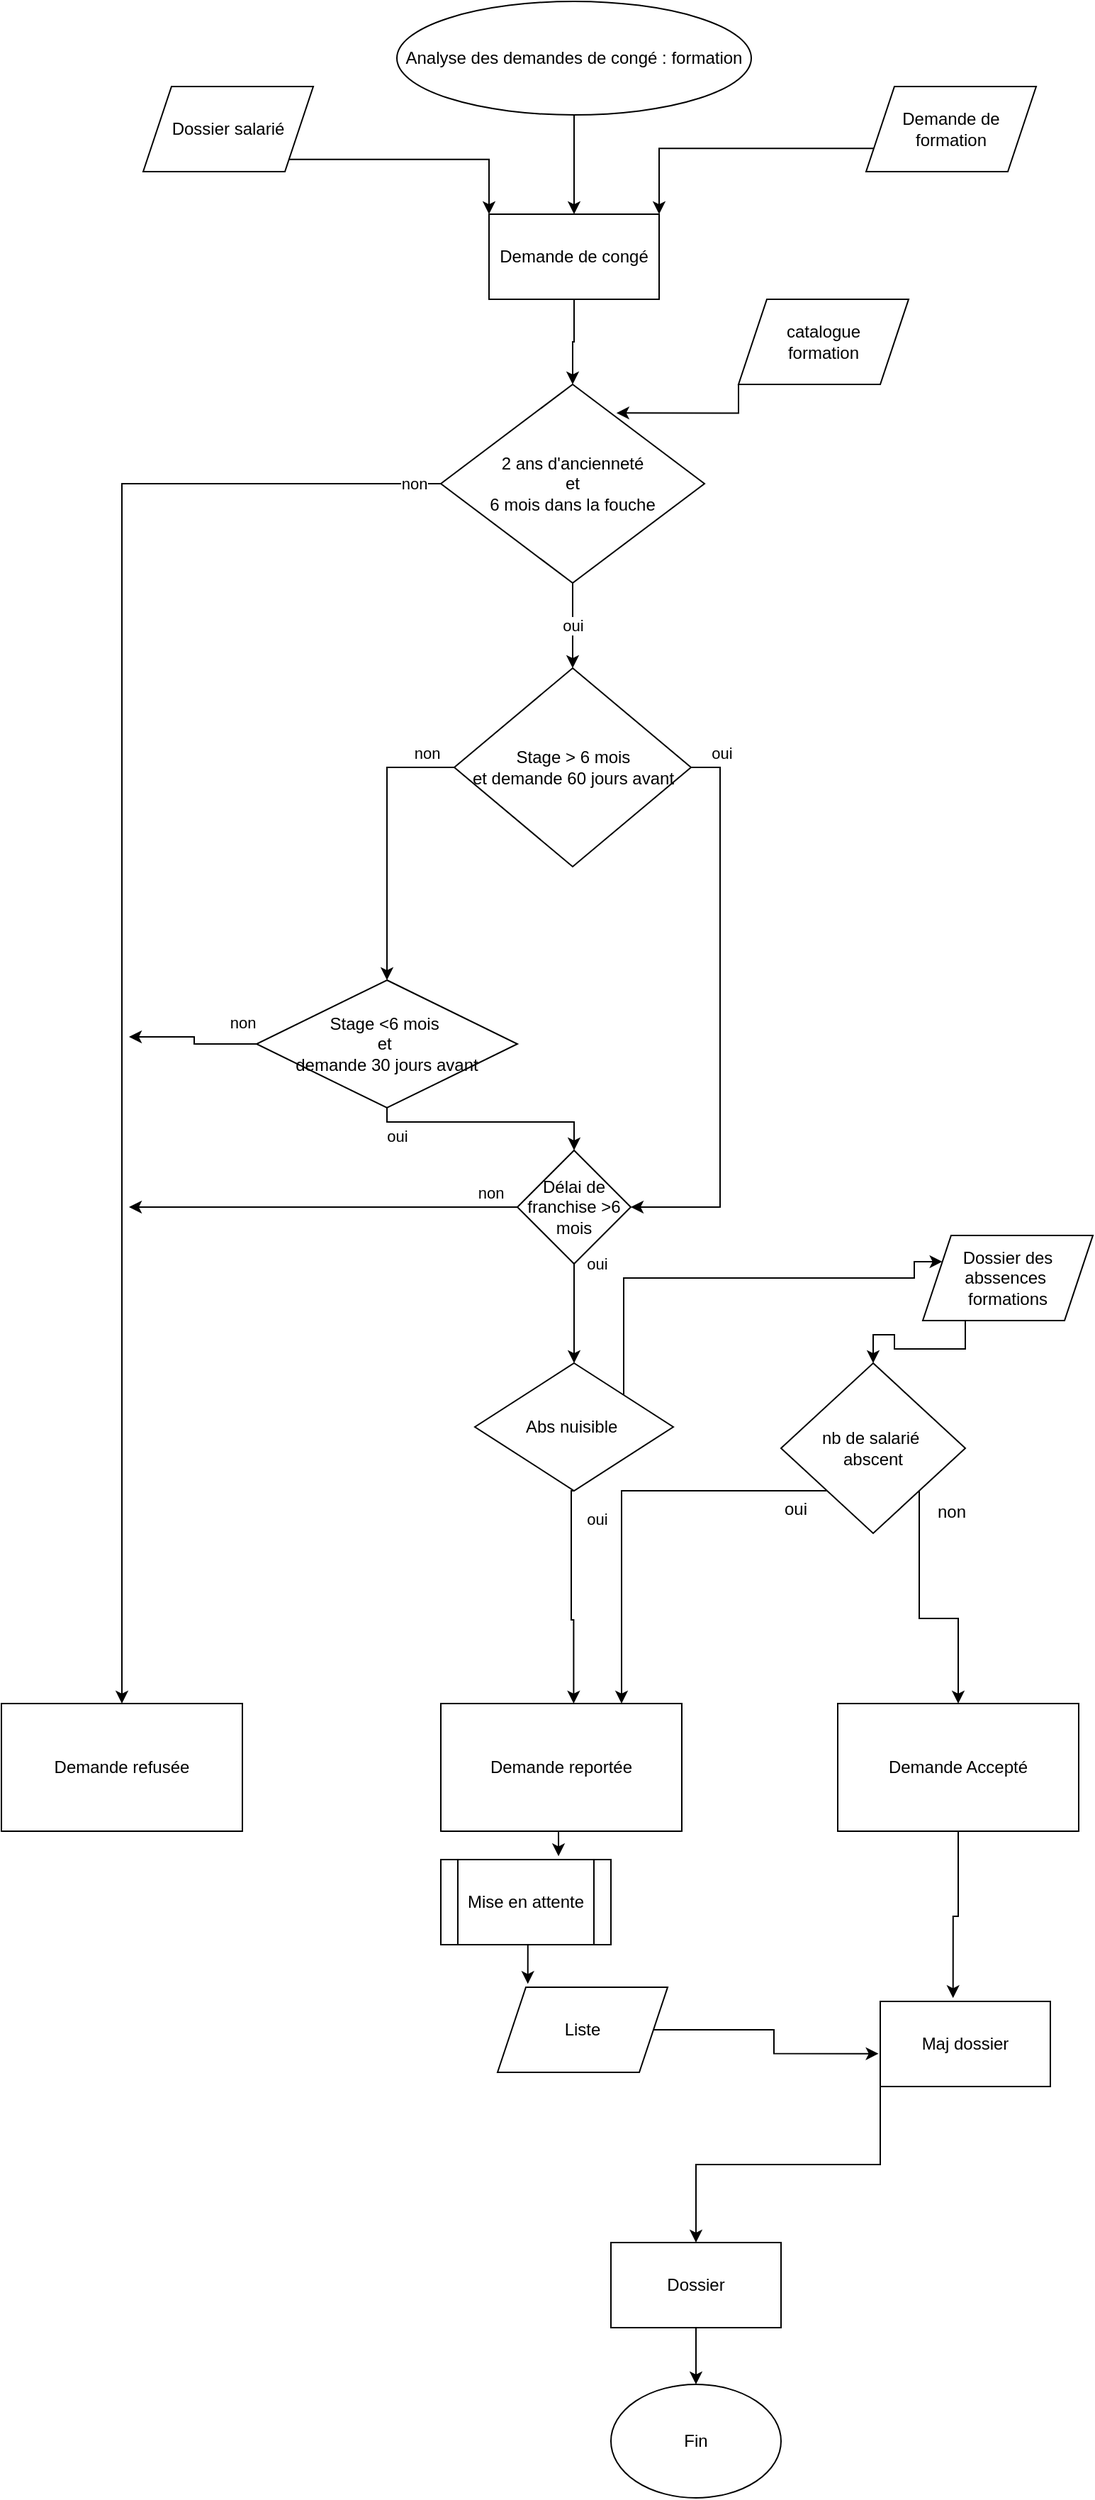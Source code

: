 <mxfile version="24.2.3" type="github">
  <diagram name="Page-1" id="WHO5cMsDMsLjXfPXbsgw">
    <mxGraphModel dx="1062" dy="579" grid="1" gridSize="10" guides="1" tooltips="1" connect="1" arrows="1" fold="1" page="1" pageScale="1" pageWidth="827" pageHeight="1169" math="0" shadow="0">
      <root>
        <mxCell id="0" />
        <mxCell id="1" parent="0" />
        <mxCell id="3_qst0NbUyWHlaPV9hMc-36" style="edgeStyle=orthogonalEdgeStyle;rounded=0;orthogonalLoop=1;jettySize=auto;html=1;entryX=0.5;entryY=0;entryDx=0;entryDy=0;" edge="1" parent="1" source="3_qst0NbUyWHlaPV9hMc-25" target="3_qst0NbUyWHlaPV9hMc-27">
          <mxGeometry relative="1" as="geometry" />
        </mxCell>
        <mxCell id="3_qst0NbUyWHlaPV9hMc-25" value="Analyse des demandes de congé : formation" style="ellipse;whiteSpace=wrap;html=1;" vertex="1" parent="1">
          <mxGeometry x="289" width="250" height="80" as="geometry" />
        </mxCell>
        <mxCell id="3_qst0NbUyWHlaPV9hMc-35" style="edgeStyle=orthogonalEdgeStyle;rounded=0;orthogonalLoop=1;jettySize=auto;html=1;entryX=0.5;entryY=0;entryDx=0;entryDy=0;" edge="1" parent="1" source="3_qst0NbUyWHlaPV9hMc-27" target="3_qst0NbUyWHlaPV9hMc-29">
          <mxGeometry relative="1" as="geometry" />
        </mxCell>
        <mxCell id="3_qst0NbUyWHlaPV9hMc-27" value="Demande de congé" style="rounded=0;whiteSpace=wrap;html=1;" vertex="1" parent="1">
          <mxGeometry x="354" y="150" width="120" height="60" as="geometry" />
        </mxCell>
        <mxCell id="3_qst0NbUyWHlaPV9hMc-34" style="edgeStyle=orthogonalEdgeStyle;rounded=0;orthogonalLoop=1;jettySize=auto;html=1;" edge="1" parent="1" source="3_qst0NbUyWHlaPV9hMc-29" target="3_qst0NbUyWHlaPV9hMc-32">
          <mxGeometry relative="1" as="geometry" />
        </mxCell>
        <mxCell id="3_qst0NbUyWHlaPV9hMc-37" value="non" style="edgeLabel;html=1;align=center;verticalAlign=middle;resizable=0;points=[];" vertex="1" connectable="0" parent="3_qst0NbUyWHlaPV9hMc-34">
          <mxGeometry x="-0.964" relative="1" as="geometry">
            <mxPoint as="offset" />
          </mxGeometry>
        </mxCell>
        <mxCell id="3_qst0NbUyWHlaPV9hMc-39" value="oui" style="edgeStyle=orthogonalEdgeStyle;rounded=0;orthogonalLoop=1;jettySize=auto;html=1;exitX=0.5;exitY=1;exitDx=0;exitDy=0;entryX=0.5;entryY=0;entryDx=0;entryDy=0;" edge="1" parent="1" source="3_qst0NbUyWHlaPV9hMc-29" target="3_qst0NbUyWHlaPV9hMc-38">
          <mxGeometry relative="1" as="geometry" />
        </mxCell>
        <mxCell id="3_qst0NbUyWHlaPV9hMc-29" value="&lt;div&gt;2 ans d&#39;ancienneté&lt;/div&gt;&lt;div&gt;et&lt;/div&gt;&lt;div&gt;6 mois dans la fouche&lt;br&gt;&lt;/div&gt;" style="rhombus;whiteSpace=wrap;html=1;" vertex="1" parent="1">
          <mxGeometry x="320" y="270" width="186" height="140" as="geometry" />
        </mxCell>
        <mxCell id="3_qst0NbUyWHlaPV9hMc-32" value="Demande refusée" style="rounded=0;whiteSpace=wrap;html=1;" vertex="1" parent="1">
          <mxGeometry x="10" y="1200" width="170" height="90" as="geometry" />
        </mxCell>
        <mxCell id="3_qst0NbUyWHlaPV9hMc-41" value="non" style="edgeStyle=orthogonalEdgeStyle;rounded=0;orthogonalLoop=1;jettySize=auto;html=1;exitX=0;exitY=0.5;exitDx=0;exitDy=0;entryX=0.5;entryY=0;entryDx=0;entryDy=0;" edge="1" parent="1" source="3_qst0NbUyWHlaPV9hMc-38" target="3_qst0NbUyWHlaPV9hMc-40">
          <mxGeometry x="-0.802" y="-10" relative="1" as="geometry">
            <mxPoint as="offset" />
          </mxGeometry>
        </mxCell>
        <mxCell id="3_qst0NbUyWHlaPV9hMc-45" style="edgeStyle=orthogonalEdgeStyle;rounded=0;orthogonalLoop=1;jettySize=auto;html=1;entryX=1;entryY=0.5;entryDx=0;entryDy=0;exitX=1;exitY=0.5;exitDx=0;exitDy=0;" edge="1" parent="1" source="3_qst0NbUyWHlaPV9hMc-38" target="3_qst0NbUyWHlaPV9hMc-44">
          <mxGeometry relative="1" as="geometry">
            <Array as="points">
              <mxPoint x="517" y="540" />
              <mxPoint x="517" y="850" />
            </Array>
          </mxGeometry>
        </mxCell>
        <mxCell id="3_qst0NbUyWHlaPV9hMc-47" value="oui" style="edgeLabel;html=1;align=center;verticalAlign=middle;resizable=0;points=[];" vertex="1" connectable="0" parent="3_qst0NbUyWHlaPV9hMc-45">
          <mxGeometry x="-0.201" y="1" relative="1" as="geometry">
            <mxPoint y="-147" as="offset" />
          </mxGeometry>
        </mxCell>
        <mxCell id="3_qst0NbUyWHlaPV9hMc-38" value="&lt;div&gt;Stage &amp;gt; 6 mois&lt;/div&gt;&lt;div&gt;et demande 60 jours avant&lt;br&gt;&lt;/div&gt;" style="rhombus;whiteSpace=wrap;html=1;" vertex="1" parent="1">
          <mxGeometry x="329.5" y="470" width="167" height="140" as="geometry" />
        </mxCell>
        <mxCell id="3_qst0NbUyWHlaPV9hMc-42" style="edgeStyle=orthogonalEdgeStyle;rounded=0;orthogonalLoop=1;jettySize=auto;html=1;" edge="1" parent="1" source="3_qst0NbUyWHlaPV9hMc-40">
          <mxGeometry relative="1" as="geometry">
            <mxPoint x="100" y="730" as="targetPoint" />
            <Array as="points">
              <mxPoint x="146" y="735" />
              <mxPoint x="146" y="730" />
            </Array>
          </mxGeometry>
        </mxCell>
        <mxCell id="3_qst0NbUyWHlaPV9hMc-43" value="non" style="edgeLabel;html=1;align=center;verticalAlign=middle;resizable=0;points=[];" vertex="1" connectable="0" parent="3_qst0NbUyWHlaPV9hMc-42">
          <mxGeometry x="-0.2" y="3" relative="1" as="geometry">
            <mxPoint x="28" y="-18" as="offset" />
          </mxGeometry>
        </mxCell>
        <mxCell id="3_qst0NbUyWHlaPV9hMc-46" style="edgeStyle=orthogonalEdgeStyle;rounded=0;orthogonalLoop=1;jettySize=auto;html=1;entryX=0.5;entryY=0;entryDx=0;entryDy=0;" edge="1" parent="1" source="3_qst0NbUyWHlaPV9hMc-40" target="3_qst0NbUyWHlaPV9hMc-44">
          <mxGeometry relative="1" as="geometry">
            <Array as="points">
              <mxPoint x="282" y="790" />
              <mxPoint x="414" y="790" />
            </Array>
          </mxGeometry>
        </mxCell>
        <mxCell id="3_qst0NbUyWHlaPV9hMc-48" value="oui" style="edgeLabel;html=1;align=center;verticalAlign=middle;resizable=0;points=[];" vertex="1" connectable="0" parent="3_qst0NbUyWHlaPV9hMc-46">
          <mxGeometry x="0.22" relative="1" as="geometry">
            <mxPoint x="-82" y="10" as="offset" />
          </mxGeometry>
        </mxCell>
        <mxCell id="3_qst0NbUyWHlaPV9hMc-40" value="&lt;div&gt;Stage &amp;lt;6 mois&amp;nbsp;&lt;/div&gt;&lt;div&gt;et&amp;nbsp;&lt;/div&gt;&lt;div&gt;demande 30 jours avant&lt;/div&gt;" style="rhombus;whiteSpace=wrap;html=1;" vertex="1" parent="1">
          <mxGeometry x="190" y="690" width="184" height="90" as="geometry" />
        </mxCell>
        <mxCell id="3_qst0NbUyWHlaPV9hMc-51" style="edgeStyle=orthogonalEdgeStyle;rounded=0;orthogonalLoop=1;jettySize=auto;html=1;exitX=0;exitY=0.5;exitDx=0;exitDy=0;" edge="1" parent="1" source="3_qst0NbUyWHlaPV9hMc-44">
          <mxGeometry relative="1" as="geometry">
            <mxPoint x="100" y="850" as="targetPoint" />
            <mxPoint x="394" y="890" as="sourcePoint" />
            <Array as="points">
              <mxPoint x="140" y="850" />
            </Array>
          </mxGeometry>
        </mxCell>
        <mxCell id="3_qst0NbUyWHlaPV9hMc-52" value="non" style="edgeLabel;html=1;align=center;verticalAlign=middle;resizable=0;points=[];" vertex="1" connectable="0" parent="3_qst0NbUyWHlaPV9hMc-51">
          <mxGeometry x="-0.084" y="-1" relative="1" as="geometry">
            <mxPoint x="106" y="-9" as="offset" />
          </mxGeometry>
        </mxCell>
        <mxCell id="3_qst0NbUyWHlaPV9hMc-55" value="oui" style="edgeStyle=orthogonalEdgeStyle;rounded=0;orthogonalLoop=1;jettySize=auto;html=1;" edge="1" parent="1" source="3_qst0NbUyWHlaPV9hMc-44" target="3_qst0NbUyWHlaPV9hMc-53">
          <mxGeometry x="-1" y="16" relative="1" as="geometry">
            <mxPoint as="offset" />
          </mxGeometry>
        </mxCell>
        <mxCell id="3_qst0NbUyWHlaPV9hMc-44" value="Délai de franchise &amp;gt;6 mois" style="rhombus;whiteSpace=wrap;html=1;" vertex="1" parent="1">
          <mxGeometry x="374" y="810" width="80" height="80" as="geometry" />
        </mxCell>
        <mxCell id="3_qst0NbUyWHlaPV9hMc-71" style="edgeStyle=orthogonalEdgeStyle;rounded=0;orthogonalLoop=1;jettySize=auto;html=1;exitX=1;exitY=0;exitDx=0;exitDy=0;entryX=0;entryY=0.25;entryDx=0;entryDy=0;" edge="1" parent="1" source="3_qst0NbUyWHlaPV9hMc-53" target="3_qst0NbUyWHlaPV9hMc-69">
          <mxGeometry relative="1" as="geometry">
            <Array as="points">
              <mxPoint x="449" y="900" />
              <mxPoint x="654" y="900" />
            </Array>
          </mxGeometry>
        </mxCell>
        <mxCell id="3_qst0NbUyWHlaPV9hMc-53" value="&lt;div&gt;Abs nuisible&amp;nbsp;&lt;/div&gt;" style="rhombus;whiteSpace=wrap;html=1;" vertex="1" parent="1">
          <mxGeometry x="344" y="960" width="140" height="90" as="geometry" />
        </mxCell>
        <mxCell id="3_qst0NbUyWHlaPV9hMc-57" value="Demande Accepté" style="rounded=0;whiteSpace=wrap;html=1;" vertex="1" parent="1">
          <mxGeometry x="600" y="1200" width="170" height="90" as="geometry" />
        </mxCell>
        <mxCell id="3_qst0NbUyWHlaPV9hMc-58" value="Demande reportée" style="rounded=0;whiteSpace=wrap;html=1;" vertex="1" parent="1">
          <mxGeometry x="320" y="1200" width="170" height="90" as="geometry" />
        </mxCell>
        <mxCell id="3_qst0NbUyWHlaPV9hMc-59" style="edgeStyle=orthogonalEdgeStyle;rounded=0;orthogonalLoop=1;jettySize=auto;html=1;entryX=0.563;entryY=-0.002;entryDx=0;entryDy=0;entryPerimeter=0;exitX=0.5;exitY=1;exitDx=0;exitDy=0;" edge="1" parent="1" source="3_qst0NbUyWHlaPV9hMc-53">
          <mxGeometry relative="1" as="geometry">
            <mxPoint x="412" y="1080.18" as="sourcePoint" />
            <mxPoint x="413.71" y="1200" as="targetPoint" />
            <Array as="points">
              <mxPoint x="412" y="1050" />
              <mxPoint x="412" y="1141" />
              <mxPoint x="414" y="1141" />
            </Array>
          </mxGeometry>
        </mxCell>
        <mxCell id="3_qst0NbUyWHlaPV9hMc-61" value="oui" style="edgeLabel;html=1;align=center;verticalAlign=middle;resizable=0;points=[];" vertex="1" connectable="0" parent="3_qst0NbUyWHlaPV9hMc-59">
          <mxGeometry x="-0.261" y="3" relative="1" as="geometry">
            <mxPoint x="15" y="-35" as="offset" />
          </mxGeometry>
        </mxCell>
        <mxCell id="3_qst0NbUyWHlaPV9hMc-64" style="edgeStyle=orthogonalEdgeStyle;rounded=0;orthogonalLoop=1;jettySize=auto;html=1;exitX=1;exitY=1;exitDx=0;exitDy=0;entryX=0;entryY=0;entryDx=0;entryDy=0;" edge="1" parent="1" source="3_qst0NbUyWHlaPV9hMc-63" target="3_qst0NbUyWHlaPV9hMc-27">
          <mxGeometry relative="1" as="geometry" />
        </mxCell>
        <mxCell id="3_qst0NbUyWHlaPV9hMc-63" value="Dossier salarié" style="shape=parallelogram;perimeter=parallelogramPerimeter;whiteSpace=wrap;html=1;fixedSize=1;" vertex="1" parent="1">
          <mxGeometry x="110" y="60" width="120" height="60" as="geometry" />
        </mxCell>
        <mxCell id="3_qst0NbUyWHlaPV9hMc-65" value="&lt;div&gt;Demande de &lt;br&gt;&lt;/div&gt;&lt;div&gt;formation&lt;br&gt;&lt;/div&gt;" style="shape=parallelogram;perimeter=parallelogramPerimeter;whiteSpace=wrap;html=1;fixedSize=1;" vertex="1" parent="1">
          <mxGeometry x="620" y="60" width="120" height="60" as="geometry" />
        </mxCell>
        <mxCell id="3_qst0NbUyWHlaPV9hMc-66" style="edgeStyle=orthogonalEdgeStyle;rounded=0;orthogonalLoop=1;jettySize=auto;html=1;exitX=0;exitY=0.75;exitDx=0;exitDy=0;entryX=1;entryY=0;entryDx=0;entryDy=0;" edge="1" parent="1" source="3_qst0NbUyWHlaPV9hMc-65" target="3_qst0NbUyWHlaPV9hMc-27">
          <mxGeometry relative="1" as="geometry" />
        </mxCell>
        <mxCell id="3_qst0NbUyWHlaPV9hMc-68" style="edgeStyle=orthogonalEdgeStyle;rounded=0;orthogonalLoop=1;jettySize=auto;html=1;exitX=0;exitY=1;exitDx=0;exitDy=0;entryX=0.666;entryY=0.144;entryDx=0;entryDy=0;entryPerimeter=0;" edge="1" parent="1" source="3_qst0NbUyWHlaPV9hMc-67" target="3_qst0NbUyWHlaPV9hMc-29">
          <mxGeometry relative="1" as="geometry" />
        </mxCell>
        <mxCell id="3_qst0NbUyWHlaPV9hMc-67" value="&lt;div&gt;catalogue&lt;/div&gt;&lt;div&gt;formation&lt;br&gt;&lt;/div&gt;" style="shape=parallelogram;perimeter=parallelogramPerimeter;whiteSpace=wrap;html=1;fixedSize=1;" vertex="1" parent="1">
          <mxGeometry x="530" y="210" width="120" height="60" as="geometry" />
        </mxCell>
        <mxCell id="3_qst0NbUyWHlaPV9hMc-73" style="edgeStyle=orthogonalEdgeStyle;rounded=0;orthogonalLoop=1;jettySize=auto;html=1;exitX=0.25;exitY=1;exitDx=0;exitDy=0;" edge="1" parent="1" source="3_qst0NbUyWHlaPV9hMc-69" target="3_qst0NbUyWHlaPV9hMc-72">
          <mxGeometry relative="1" as="geometry" />
        </mxCell>
        <mxCell id="3_qst0NbUyWHlaPV9hMc-69" value="&lt;div&gt;Dossier des abssences&amp;nbsp;&lt;/div&gt;&lt;div&gt;formations&lt;/div&gt;" style="shape=parallelogram;perimeter=parallelogramPerimeter;whiteSpace=wrap;html=1;fixedSize=1;" vertex="1" parent="1">
          <mxGeometry x="660" y="870" width="120" height="60" as="geometry" />
        </mxCell>
        <mxCell id="3_qst0NbUyWHlaPV9hMc-74" style="edgeStyle=orthogonalEdgeStyle;rounded=0;orthogonalLoop=1;jettySize=auto;html=1;exitX=0;exitY=1;exitDx=0;exitDy=0;entryX=0.75;entryY=0;entryDx=0;entryDy=0;" edge="1" parent="1" source="3_qst0NbUyWHlaPV9hMc-72" target="3_qst0NbUyWHlaPV9hMc-58">
          <mxGeometry relative="1" as="geometry" />
        </mxCell>
        <mxCell id="3_qst0NbUyWHlaPV9hMc-75" style="edgeStyle=orthogonalEdgeStyle;rounded=0;orthogonalLoop=1;jettySize=auto;html=1;exitX=1;exitY=1;exitDx=0;exitDy=0;entryX=0.5;entryY=0;entryDx=0;entryDy=0;" edge="1" parent="1" source="3_qst0NbUyWHlaPV9hMc-72" target="3_qst0NbUyWHlaPV9hMc-57">
          <mxGeometry relative="1" as="geometry" />
        </mxCell>
        <mxCell id="3_qst0NbUyWHlaPV9hMc-72" value="&lt;div&gt;nb de salarié&amp;nbsp;&lt;/div&gt;&lt;div&gt;abscent&lt;/div&gt;" style="rhombus;whiteSpace=wrap;html=1;" vertex="1" parent="1">
          <mxGeometry x="560" y="960" width="130" height="120" as="geometry" />
        </mxCell>
        <mxCell id="3_qst0NbUyWHlaPV9hMc-76" value="non" style="text;html=1;align=center;verticalAlign=middle;resizable=0;points=[];autosize=1;strokeColor=none;fillColor=none;" vertex="1" parent="1">
          <mxGeometry x="660" y="1050" width="40" height="30" as="geometry" />
        </mxCell>
        <mxCell id="3_qst0NbUyWHlaPV9hMc-77" value="oui" style="text;html=1;align=center;verticalAlign=middle;resizable=0;points=[];autosize=1;strokeColor=none;fillColor=none;" vertex="1" parent="1">
          <mxGeometry x="550" y="1048" width="40" height="30" as="geometry" />
        </mxCell>
        <mxCell id="3_qst0NbUyWHlaPV9hMc-78" value="Mise en attente" style="shape=process;whiteSpace=wrap;html=1;backgroundOutline=1;" vertex="1" parent="1">
          <mxGeometry x="320" y="1310" width="120" height="60" as="geometry" />
        </mxCell>
        <mxCell id="3_qst0NbUyWHlaPV9hMc-79" value="Liste" style="shape=parallelogram;perimeter=parallelogramPerimeter;whiteSpace=wrap;html=1;fixedSize=1;" vertex="1" parent="1">
          <mxGeometry x="360" y="1400" width="120" height="60" as="geometry" />
        </mxCell>
        <mxCell id="3_qst0NbUyWHlaPV9hMc-88" style="edgeStyle=orthogonalEdgeStyle;rounded=0;orthogonalLoop=1;jettySize=auto;html=1;exitX=0;exitY=1;exitDx=0;exitDy=0;" edge="1" parent="1" source="3_qst0NbUyWHlaPV9hMc-80" target="3_qst0NbUyWHlaPV9hMc-81">
          <mxGeometry relative="1" as="geometry" />
        </mxCell>
        <mxCell id="3_qst0NbUyWHlaPV9hMc-80" value="Maj dossier" style="rounded=0;whiteSpace=wrap;html=1;" vertex="1" parent="1">
          <mxGeometry x="630" y="1410" width="120" height="60" as="geometry" />
        </mxCell>
        <mxCell id="3_qst0NbUyWHlaPV9hMc-89" style="edgeStyle=orthogonalEdgeStyle;rounded=0;orthogonalLoop=1;jettySize=auto;html=1;exitX=0.5;exitY=1;exitDx=0;exitDy=0;entryX=0.5;entryY=0;entryDx=0;entryDy=0;" edge="1" parent="1" source="3_qst0NbUyWHlaPV9hMc-81" target="3_qst0NbUyWHlaPV9hMc-83">
          <mxGeometry relative="1" as="geometry" />
        </mxCell>
        <mxCell id="3_qst0NbUyWHlaPV9hMc-81" value="&lt;div&gt;Dossier&lt;/div&gt;" style="rounded=0;whiteSpace=wrap;html=1;" vertex="1" parent="1">
          <mxGeometry x="440" y="1580" width="120" height="60" as="geometry" />
        </mxCell>
        <mxCell id="3_qst0NbUyWHlaPV9hMc-83" value="Fin" style="ellipse;whiteSpace=wrap;html=1;" vertex="1" parent="1">
          <mxGeometry x="440" y="1680" width="120" height="80" as="geometry" />
        </mxCell>
        <mxCell id="3_qst0NbUyWHlaPV9hMc-84" style="edgeStyle=orthogonalEdgeStyle;rounded=0;orthogonalLoop=1;jettySize=auto;html=1;exitX=0.5;exitY=1;exitDx=0;exitDy=0;entryX=0.692;entryY=-0.039;entryDx=0;entryDy=0;entryPerimeter=0;" edge="1" parent="1" source="3_qst0NbUyWHlaPV9hMc-58" target="3_qst0NbUyWHlaPV9hMc-78">
          <mxGeometry relative="1" as="geometry" />
        </mxCell>
        <mxCell id="3_qst0NbUyWHlaPV9hMc-85" style="edgeStyle=orthogonalEdgeStyle;rounded=0;orthogonalLoop=1;jettySize=auto;html=1;exitX=0.5;exitY=1;exitDx=0;exitDy=0;entryX=0.178;entryY=-0.039;entryDx=0;entryDy=0;entryPerimeter=0;" edge="1" parent="1" source="3_qst0NbUyWHlaPV9hMc-78" target="3_qst0NbUyWHlaPV9hMc-79">
          <mxGeometry relative="1" as="geometry" />
        </mxCell>
        <mxCell id="3_qst0NbUyWHlaPV9hMc-86" style="edgeStyle=orthogonalEdgeStyle;rounded=0;orthogonalLoop=1;jettySize=auto;html=1;exitX=1;exitY=0.5;exitDx=0;exitDy=0;entryX=-0.01;entryY=0.614;entryDx=0;entryDy=0;entryPerimeter=0;" edge="1" parent="1" source="3_qst0NbUyWHlaPV9hMc-79" target="3_qst0NbUyWHlaPV9hMc-80">
          <mxGeometry relative="1" as="geometry" />
        </mxCell>
        <mxCell id="3_qst0NbUyWHlaPV9hMc-87" style="edgeStyle=orthogonalEdgeStyle;rounded=0;orthogonalLoop=1;jettySize=auto;html=1;exitX=0.5;exitY=1;exitDx=0;exitDy=0;entryX=0.428;entryY=-0.039;entryDx=0;entryDy=0;entryPerimeter=0;" edge="1" parent="1" source="3_qst0NbUyWHlaPV9hMc-57" target="3_qst0NbUyWHlaPV9hMc-80">
          <mxGeometry relative="1" as="geometry" />
        </mxCell>
      </root>
    </mxGraphModel>
  </diagram>
</mxfile>
